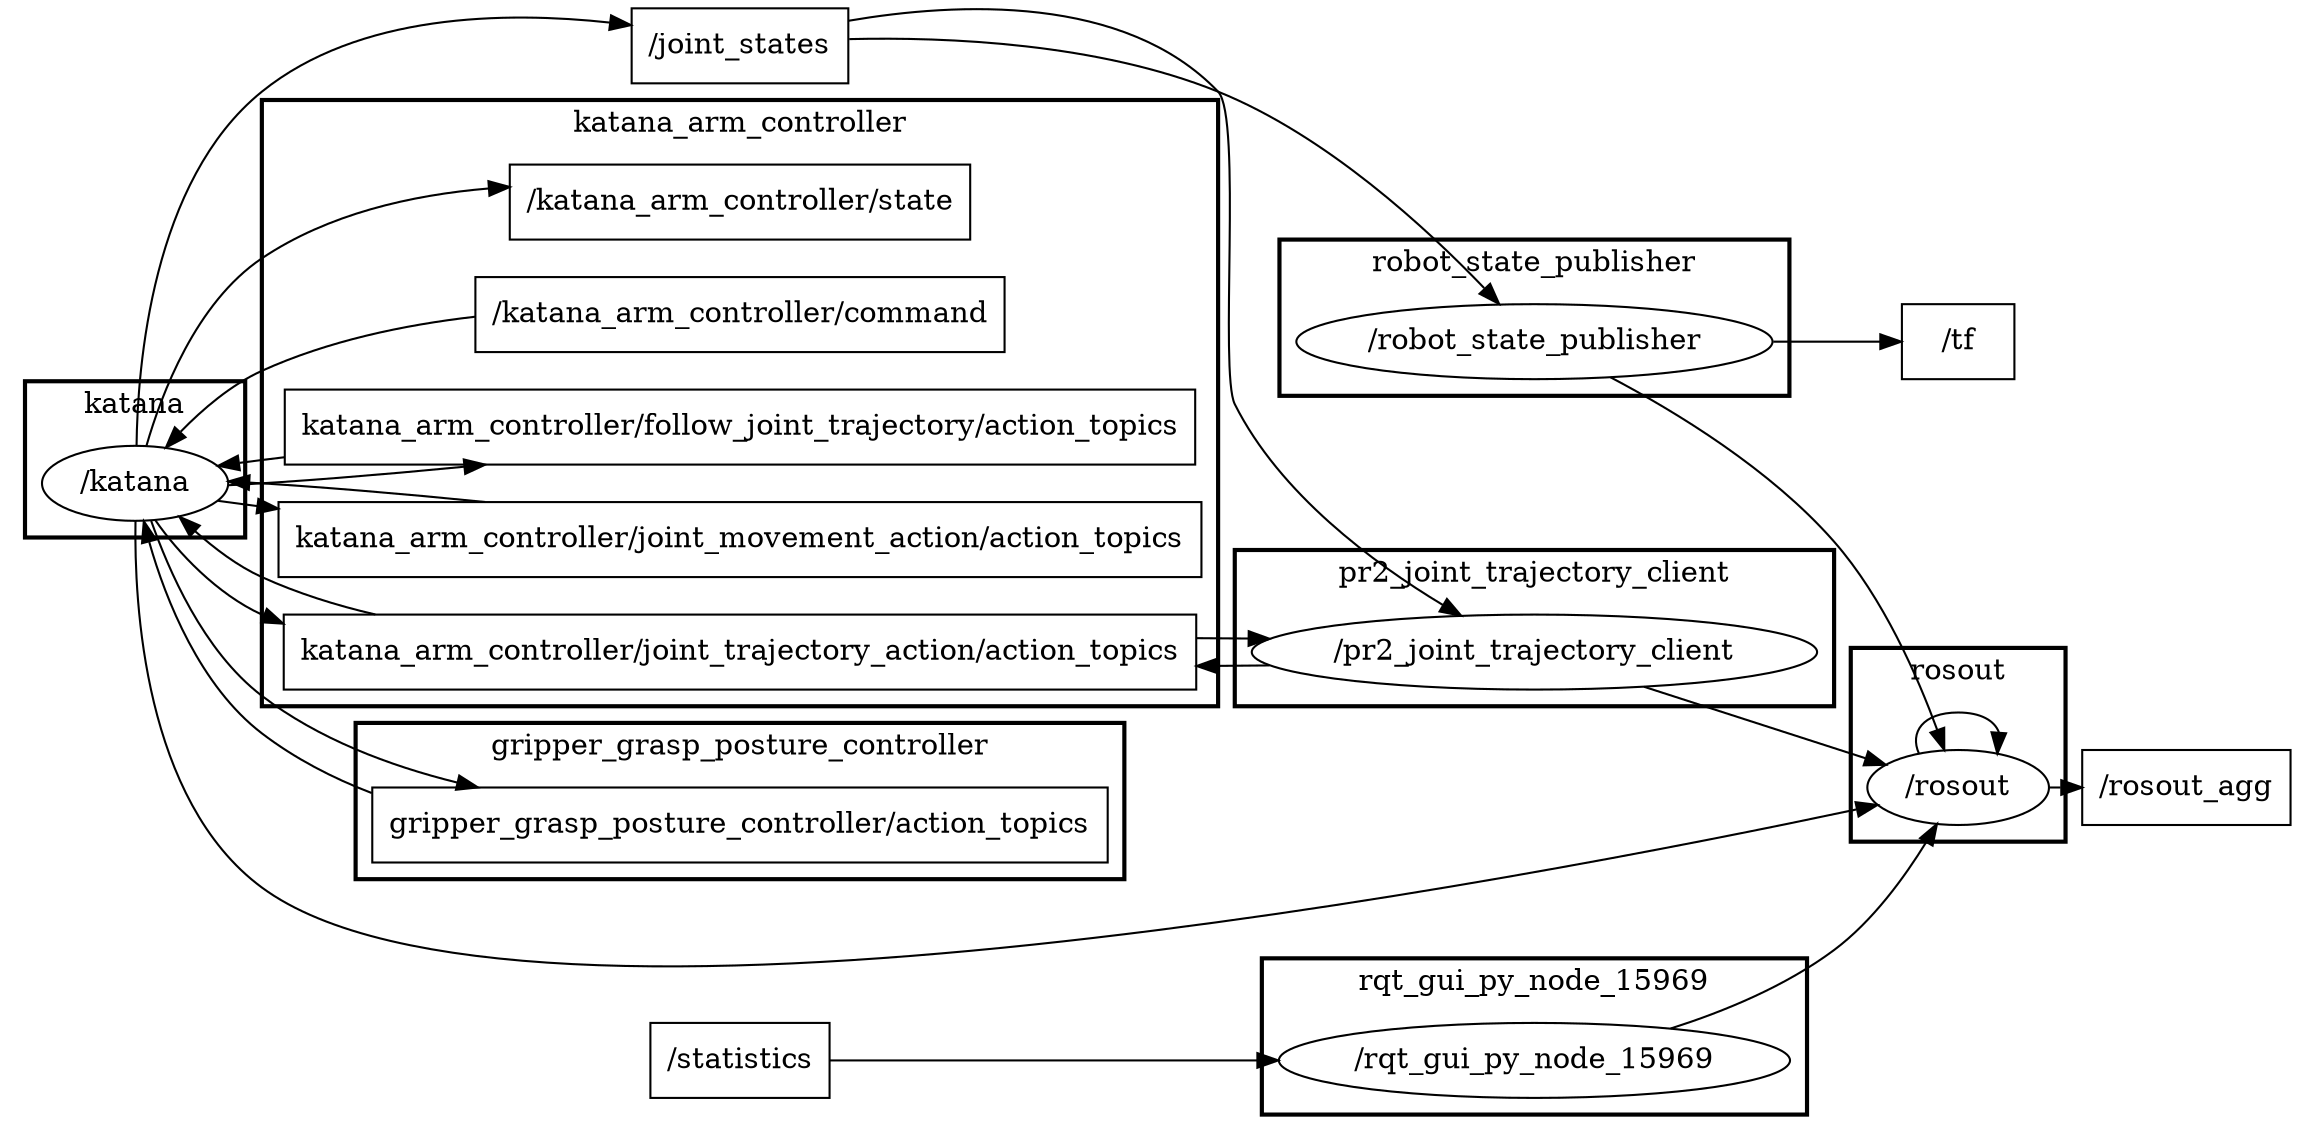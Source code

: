 digraph graphname {
	graph [bb="0,0,1190,474",
		compound=True,
		rank=same,
		rankdir=LR,
		ranksep=0.2
	];
	node [label="\N"];
	subgraph cluster_katana_arm_controller {
		graph [bb="404,62,770,353",
			compound=True,
			label=katana_arm_controller,
			lheight=0.21,
			lp="587,341.5",
			lwidth=1.72,
			rank=same,
			rankdir=LR,
			ranksep=0.2,
			style=bold
		];
		_katana_arm_controller_state		 [URL=topic_3A_katana_arm_controller_state,
			height=0.5,
			label="/katana_arm_controller/state",
			pos="587,304",
			shape=box,
			width=2.3889];
		_katana_arm_controller_command		 [URL=topic_3A_katana_arm_controller_command,
			height=0.5,
			label="/katana_arm_controller/command",
			pos="587,250",
			shape=box,
			width=2.8056];
		katana_arm_controller_follow_joint_trajectory_action_topics		 [URL=topic_3Akatana_arm_controller_follow_joint_trajectory_action_topics,
			height=0.5,
			label="katana_arm_controller/follow_joint_trajectory/action_topics",
			pos="587,196",
			shape=box,
			width=4.7778];
		katana_arm_controller_joint_movement_action_action_topics		 [URL=topic_3Akatana_arm_controller_joint_movement_action_action_topics,
			height=0.5,
			label="katana_arm_controller/joint_movement_action/action_topics",
			pos="587,142",
			shape=box,
			width=4.8472];
		katana_arm_controller_joint_trajectory_action_action_topics		 [URL=topic_3Akatana_arm_controller_joint_trajectory_action_action_topics,
			height=0.5,
			label="katana_arm_controller/joint_trajectory_action/action_topics",
			pos="587,88",
			shape=box,
			width=4.75];
	}
	subgraph cluster_katana {
		graph [bb="306,170,396,245",
			compound=True,
			label=katana,
			lheight=0.21,
			lp="351,233.5",
			lwidth=0.50,
			rank=same,
			rankdir=LR,
			ranksep=0.2,
			style=bold
		];
		_katana		 [URL=_katana,
			height=0.5,
			label="/katana",
			pos="351,196",
			shape=ellipse,
			width=1.011];
	}
	subgraph cluster_gripper_grasp_posture_controller {
		graph [bb="8,170,298,245",
			compound=True,
			label=gripper_grasp_posture_controller,
			lheight=0.21,
			lp="153,233.5",
			lwidth=2.51,
			rank=same,
			rankdir=LR,
			ranksep=0.2,
			style=bold
		];
		gripper_grasp_posture_controller_action_topics		 [URL=topic_3Agripper_grasp_posture_controller_action_topics,
			height=0.5,
			label="gripper_grasp_posture_controller/action_topics",
			pos="153,196",
			shape=box,
			width=3.7917];
	}
	subgraph cluster_rqt_gui_py_node_15969 {
		graph [bb="785,391,1001,466",
			compound=True,
			label=rqt_gui_py_node_15969,
			lheight=0.21,
			lp="893,454.5",
			lwidth=1.85,
			rank=same,
			rankdir=LR,
			ranksep=0.2,
			style=bold
		];
		_rqt_gui_py_node_15969		 [URL=_rqt_gui_py_node_15969,
			height=0.5,
			label="/rqt_gui_py_node_15969",
			pos="893,417",
			shape=ellipse,
			width=2.7623];
	}
	subgraph cluster_rosout {
		graph [bb="1016,218,1102,311",
			compound=True,
			label=rosout,
			lheight=0.21,
			lp="1059,299.5",
			lwidth=0.47,
			rank=same,
			rankdir=LR,
			ranksep=0.2,
			style=bold
		];
		_rosout		 [URL=_rosout,
			height=0.5,
			label="/rosout",
			pos="1059,244",
			shape=ellipse,
			width=0.97491];
		_rosout -> _rosout		 [penwidth=1,
			pos="e,1074.7,260.29 1043.3,260.29 1039.5,270.39 1044.8,280 1059,280 1068.1,280 1073.5,276.06 1075.3,270.57"];
	}
	subgraph cluster_robot_state_publisher {
		graph [bb="796,8,990,83",
			compound=True,
			label=robot_state_publisher,
			lheight=0.21,
			lp="893,71.5",
			lwidth=1.64,
			rank=same,
			rankdir=LR,
			ranksep=0.2,
			style=bold
		];
		_robot_state_publisher		 [URL=_robot_state_publisher,
			height=0.5,
			label="/robot_state_publisher",
			pos="893,34",
			shape=ellipse,
			width=2.4734];
	}
	subgraph cluster_pr2_joint_trajectory_client {
		graph [bb="778,91,1008,166",
			compound=True,
			label=pr2_joint_trajectory_client,
			lheight=0.21,
			lp="893,154.5",
			lwidth=2.01,
			rank=same,
			rankdir=LR,
			ranksep=0.2,
			style=bold
		];
		_pr2_joint_trajectory_client		 [URL=_pr2_joint_trajectory_client,
			height=0.5,
			label="/pr2_joint_trajectory_client",
			pos="893,117",
			shape=ellipse,
			width=2.9789];
	}
	_katana_arm_controller_command -> _katana	 [penwidth=1,
		pos="e,374.58,209.81 485.92,241.22 458.91,237.22 429.98,231.41 404,223 397.24,220.81 390.29,217.81 383.77,214.59"];
	katana_arm_controller_follow_joint_trajectory_action_topics -> _katana	 [penwidth=1,
		pos="e,386.03,200.93 414.65,202.06 408.13,201.88 401.89,201.66 396.06,201.41"];
	katana_arm_controller_joint_movement_action_action_topics -> _katana	 [penwidth=1,
		pos="e,382.62,186.76 482.12,160.07 456.21,164.33 428.77,169.98 404,178 399.97,179.3 395.88,180.9 391.85,182.61"];
	katana_arm_controller_joint_trajectory_action_action_topics -> _katana	 [penwidth=1,
		pos="e,361.2,178.65 442.57,106.14 428.93,110.57 415.8,116.37 404,124 387.03,134.97 374.49,153.64 365.98,169.35"];
	katana_arm_controller_joint_trajectory_action_action_topics -> _pr2_joint_trajectory_client	 [penwidth=1,
		pos="e,787.67,113.49 707.71,106.03 730.73,108.43 754.77,110.7 777.61,112.65"];
	_tf	 [URL=topic_3A_tf,
		height=0.5,
		label="/tf",
		pos="1059,34",
		shape=box,
		width=0.75];
	_rosout_agg	 [URL=topic_3A_rosout_agg,
		height=0.5,
		label="/rosout_agg",
		pos="1150,244",
		shape=box,
		width=1.1111];
	_rosout -> _rosout_agg	 [penwidth=1,
		pos="e,1109.7,244 1094.2,244 1095.9,244 1097.7,244 1099.5,244"];
	_joint_states	 [URL=topic_3A_joint_states,
		height=0.5,
		label="/joint_states",
		pos="587,34",
		shape=box,
		width=1.1389];
	_joint_states -> _robot_state_publisher	 [penwidth=1,
		pos="e,803.83,34 628.06,34 670.03,34 737.57,34 793.82,34"];
	_joint_states -> _pr2_joint_trajectory_client	 [penwidth=1,
		pos="e,808.06,105.9 628.22,27.58 668.91,23.495 731.18,24.201 770,58 780.08,66.78 768.49,77.602 778,87 784.07,92.997 791.18,97.836 798.84,101.74"];
	_statistics	 [URL=topic_3A_statistics,
		height=0.5,
		label="/statistics",
		pos="587,417",
		shape=box,
		width=0.93056];
	_statistics -> _rqt_gui_py_node_15969	 [penwidth=1,
		pos="e,793.44,417 620.53,417 659.19,417 725.68,417 783.19,417"];
	gripper_grasp_posture_controller_action_topics -> _katana	 [penwidth=1,
		pos="e,315.93,190.74 289.59,189.71 295.22,189.86 300.65,190.04 305.8,190.25"];
	_rqt_gui_py_node_15969 -> _rosout	 [penwidth=1,
		pos="e,1056.8,261.98 971.92,405.92 985.15,401.18 997.86,394.48 1008,385 1039.9,355.2 1051.4,303.78 1055.6,271.96"];
	_katana -> _katana_arm_controller_state	 [penwidth=1,
		pos="e,500.6,305.94 358.26,213.76 365.93,232.71 380.84,262.04 404,277 429.43,293.43 460.98,301.4 490.63,304.91"];
	_katana -> katana_arm_controller_follow_joint_trajectory_action_topics	 [penwidth=1,
		pos="e,414.65,189.94 386.03,191.07 391.73,190.76 397.98,190.49 404.63,190.26"];
	_katana -> katana_arm_controller_joint_movement_action_action_topics	 [penwidth=1,
		pos="e,412.3,157.43 366.01,179.57 374.58,173.22 386.09,166.78 402.6,160.74"];
	_katana -> katana_arm_controller_joint_trajectory_action_action_topics	 [penwidth=1,
		pos="e,415.64,99.261 356.12,177.98 362.95,156.48 378.46,122.51 404,106 404.94,105.39 405.89,104.8 406.84,104.21"];
	_katana -> _rosout	 [penwidth=1,
		pos="e,1034.3,256.87 351.57,214.12 351.85,248.68 358.05,323.55 404,357 469.76,404.86 690.08,372.12 770,357 866.88,338.67 972.91,288.52 1025.2,261.62"];
	_katana -> _joint_states	 [penwidth=1,
		pos="e,545.64,28.253 353.12,177.81 356.04,147.68 366.5,87.76 404,58 440.86,28.75 495.74,25.257 535.6,27.539"];
	_katana -> gripper_grasp_posture_controller_action_topics	 [penwidth=1,
		pos="e,289.59,202.29 315.93,201.26 310.97,201.54 305.63,201.77 300,201.97"];
	_robot_state_publisher -> _tf	 [penwidth=1,
		pos="e,1032,34 982.24,34 996.17,34 1009.9,34 1021.7,34"];
	_robot_state_publisher -> _rosout	 [penwidth=1,
		pos="e,1056.9,225.96 947.17,48.359 968.64,56.55 992.06,68.899 1008,87 1040.3,123.71 1051.8,181.43 1055.8,215.71"];
	_pr2_joint_trajectory_client -> katana_arm_controller_joint_trajectory_action_action_topics	 [penwidth=1,
		pos="e,758.22,97.531 818.25,104.08 802.83,102.24 785.94,100.37 768.52,98.578"];
	_pr2_joint_trajectory_client -> _rosout	 [penwidth=1,
		pos="e,1038.5,228.87 916.8,134.66 946.54,157.68 998.5,197.92 1030.4,222.64"];
}
